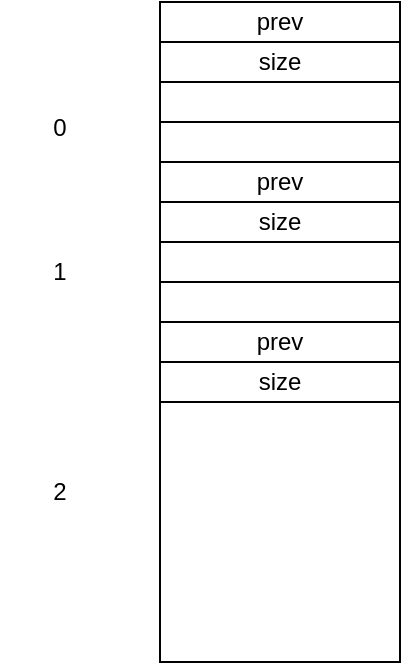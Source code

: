 <mxfile version="17.4.4" type="github">
  <diagram id="VY85fH9sjpnCF7EAXOxU" name="第 1 页">
    <mxGraphModel dx="652" dy="464" grid="1" gridSize="10" guides="1" tooltips="1" connect="1" arrows="1" fold="1" page="1" pageScale="1" pageWidth="827" pageHeight="1169" math="0" shadow="0">
      <root>
        <mxCell id="0" />
        <mxCell id="1" parent="0" />
        <mxCell id="16eC_LZ5tSBr5Gs4ktuF-3" value="" style="rounded=0;whiteSpace=wrap;html=1;" vertex="1" parent="1">
          <mxGeometry x="200" y="360" width="120" height="170" as="geometry" />
        </mxCell>
        <mxCell id="16eC_LZ5tSBr5Gs4ktuF-4" value="" style="rounded=0;whiteSpace=wrap;html=1;" vertex="1" parent="1">
          <mxGeometry x="200" y="280" width="120" height="80" as="geometry" />
        </mxCell>
        <mxCell id="16eC_LZ5tSBr5Gs4ktuF-5" value="prev" style="rounded=0;whiteSpace=wrap;html=1;" vertex="1" parent="1">
          <mxGeometry x="200" y="360" width="120" height="20" as="geometry" />
        </mxCell>
        <mxCell id="16eC_LZ5tSBr5Gs4ktuF-7" value="size" style="rounded=0;whiteSpace=wrap;html=1;" vertex="1" parent="1">
          <mxGeometry x="200" y="380" width="120" height="20" as="geometry" />
        </mxCell>
        <mxCell id="16eC_LZ5tSBr5Gs4ktuF-8" value="&lt;span&gt;prev&lt;/span&gt;" style="rounded=0;whiteSpace=wrap;html=1;" vertex="1" parent="1">
          <mxGeometry x="200" y="280" width="120" height="20" as="geometry" />
        </mxCell>
        <mxCell id="16eC_LZ5tSBr5Gs4ktuF-9" value="&lt;span&gt;size&lt;/span&gt;" style="rounded=0;whiteSpace=wrap;html=1;" vertex="1" parent="1">
          <mxGeometry x="200" y="300" width="120" height="20" as="geometry" />
        </mxCell>
        <mxCell id="16eC_LZ5tSBr5Gs4ktuF-10" value="0" style="text;html=1;strokeColor=none;fillColor=none;align=center;verticalAlign=middle;whiteSpace=wrap;rounded=0;" vertex="1" parent="1">
          <mxGeometry x="120" y="247.5" width="60" height="30" as="geometry" />
        </mxCell>
        <mxCell id="16eC_LZ5tSBr5Gs4ktuF-11" value="1" style="text;html=1;strokeColor=none;fillColor=none;align=center;verticalAlign=middle;whiteSpace=wrap;rounded=0;" vertex="1" parent="1">
          <mxGeometry x="120" y="320" width="60" height="30" as="geometry" />
        </mxCell>
        <mxCell id="16eC_LZ5tSBr5Gs4ktuF-12" value="" style="rounded=0;whiteSpace=wrap;html=1;" vertex="1" parent="1">
          <mxGeometry x="200" y="200" width="120" height="80" as="geometry" />
        </mxCell>
        <mxCell id="16eC_LZ5tSBr5Gs4ktuF-13" value="&lt;span&gt;prev&lt;/span&gt;" style="rounded=0;whiteSpace=wrap;html=1;" vertex="1" parent="1">
          <mxGeometry x="200" y="200" width="120" height="20" as="geometry" />
        </mxCell>
        <mxCell id="16eC_LZ5tSBr5Gs4ktuF-14" value="&lt;span&gt;size&lt;/span&gt;" style="rounded=0;whiteSpace=wrap;html=1;" vertex="1" parent="1">
          <mxGeometry x="200" y="220" width="120" height="20" as="geometry" />
        </mxCell>
        <mxCell id="16eC_LZ5tSBr5Gs4ktuF-15" value="2" style="text;html=1;strokeColor=none;fillColor=none;align=center;verticalAlign=middle;whiteSpace=wrap;rounded=0;" vertex="1" parent="1">
          <mxGeometry x="120" y="430" width="60" height="30" as="geometry" />
        </mxCell>
        <mxCell id="16eC_LZ5tSBr5Gs4ktuF-16" value="" style="rounded=0;whiteSpace=wrap;html=1;" vertex="1" parent="1">
          <mxGeometry x="200" y="240" width="120" height="20" as="geometry" />
        </mxCell>
        <mxCell id="16eC_LZ5tSBr5Gs4ktuF-17" value="" style="rounded=0;whiteSpace=wrap;html=1;" vertex="1" parent="1">
          <mxGeometry x="200" y="260" width="120" height="20" as="geometry" />
        </mxCell>
        <mxCell id="16eC_LZ5tSBr5Gs4ktuF-18" value="" style="rounded=0;whiteSpace=wrap;html=1;" vertex="1" parent="1">
          <mxGeometry x="200" y="320" width="120" height="20" as="geometry" />
        </mxCell>
        <mxCell id="16eC_LZ5tSBr5Gs4ktuF-19" value="" style="rounded=0;whiteSpace=wrap;html=1;" vertex="1" parent="1">
          <mxGeometry x="200" y="340" width="120" height="20" as="geometry" />
        </mxCell>
      </root>
    </mxGraphModel>
  </diagram>
</mxfile>
